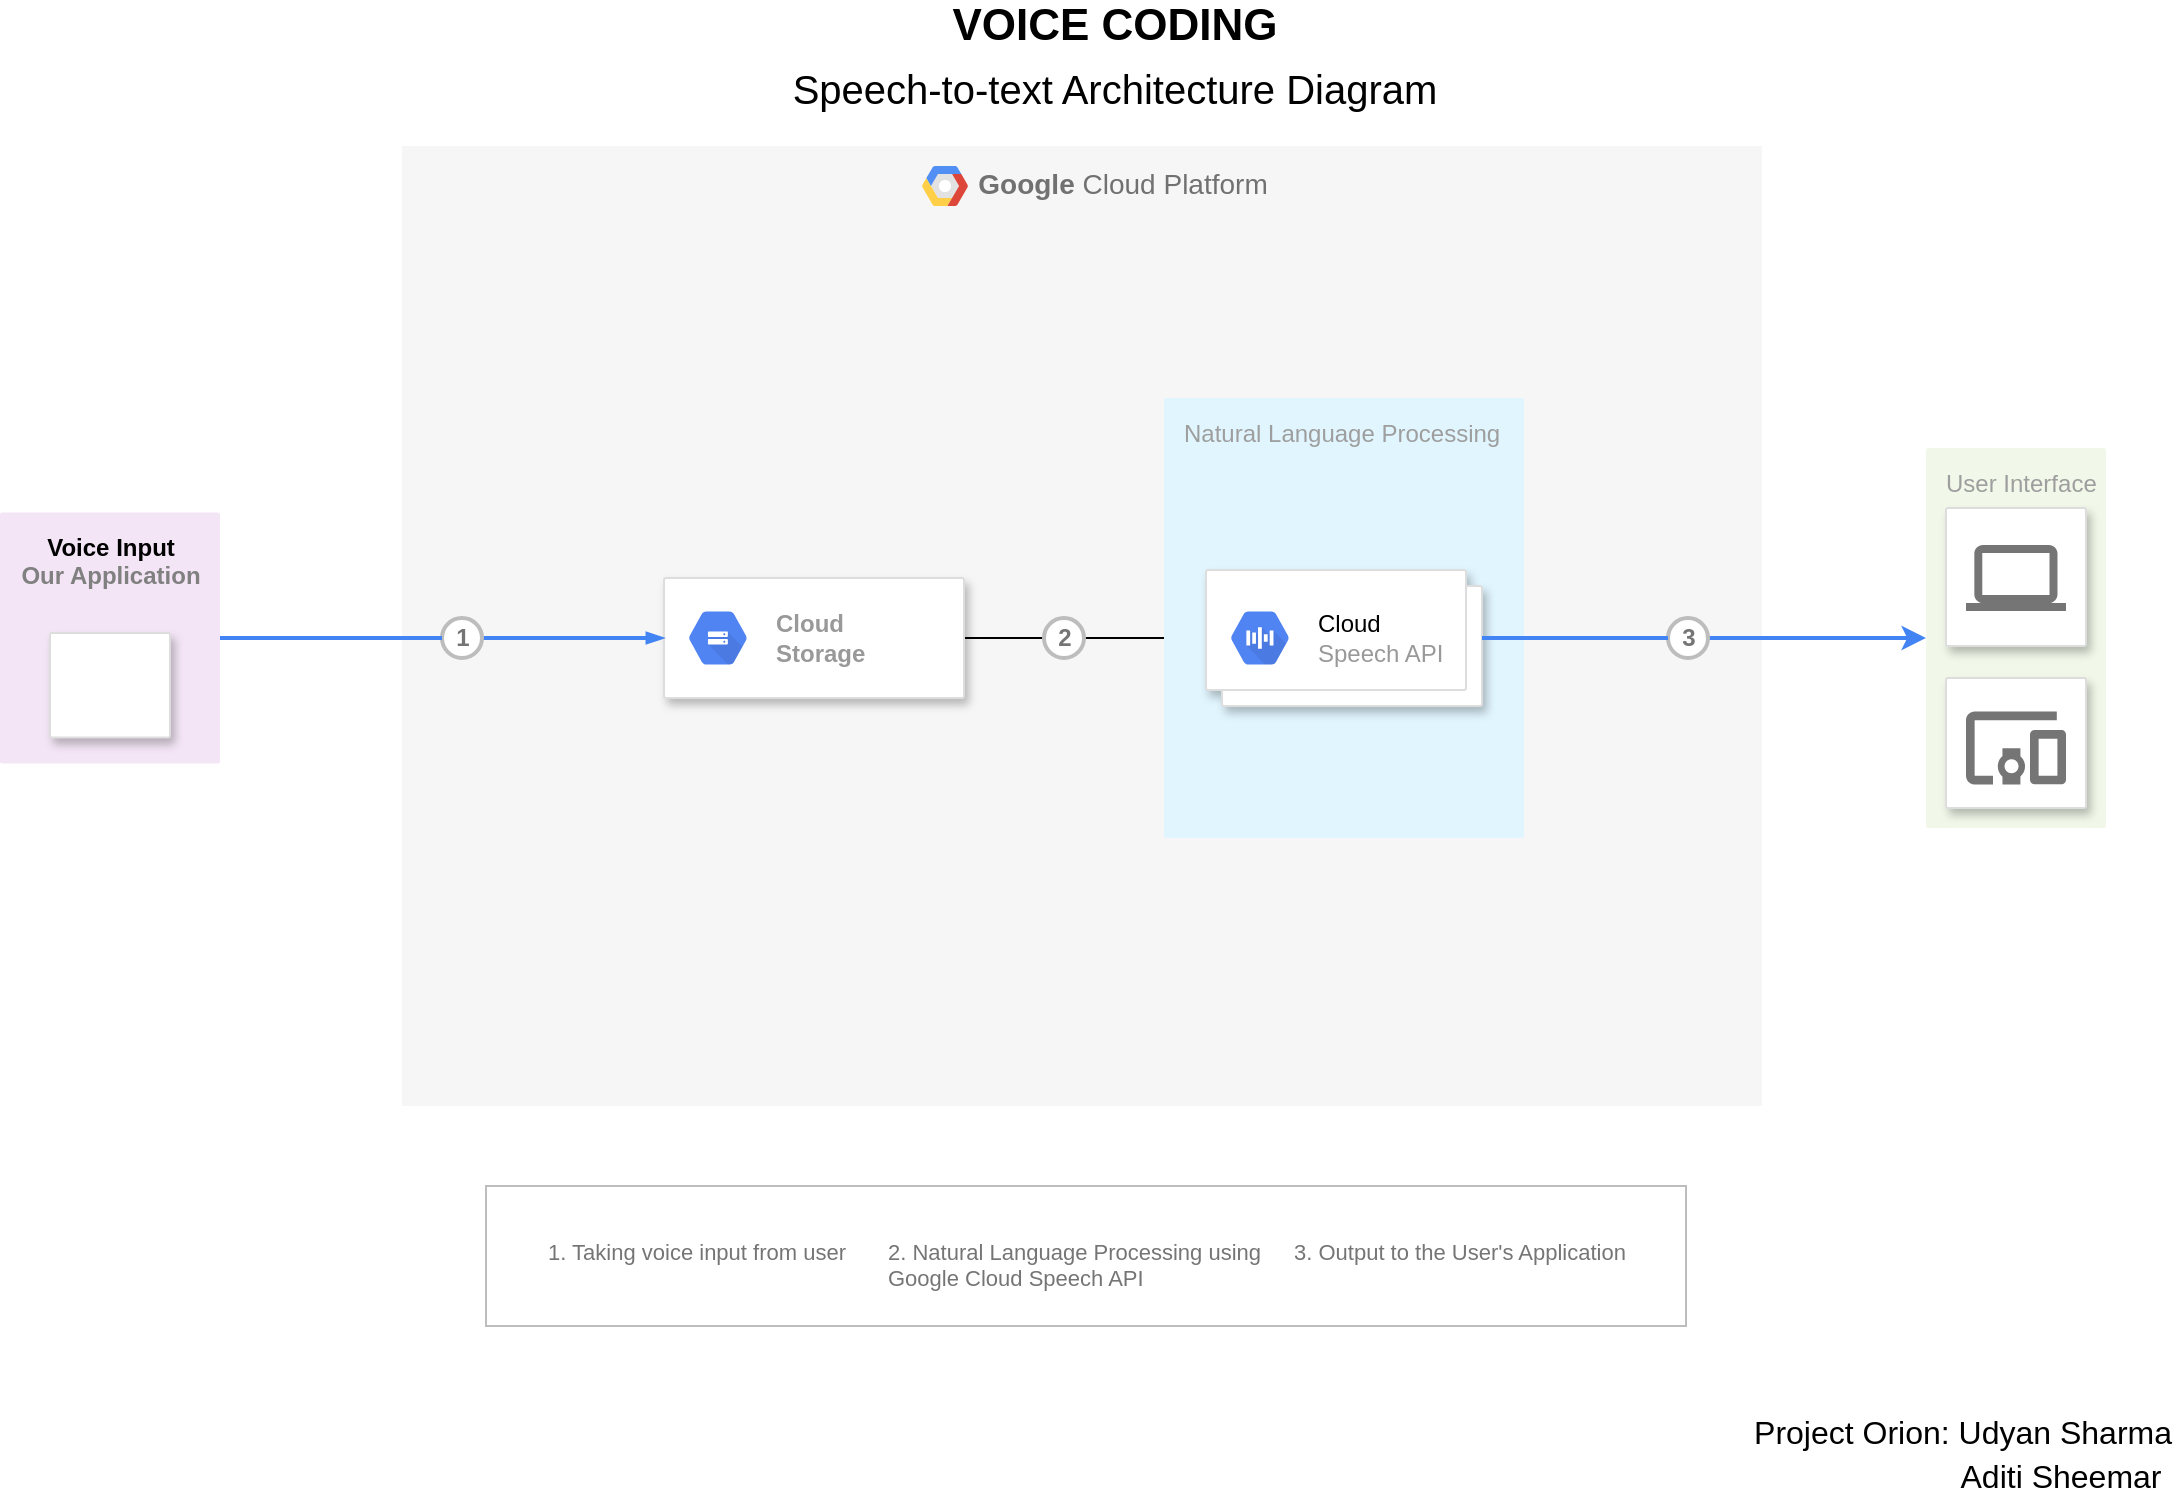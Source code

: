 <mxfile version="15.8.3" type="device"><diagram id="f106602c-feb2-e66a-4537-3a34d633f6aa" name="Page-1"><mxGraphModel dx="1727" dy="903" grid="1" gridSize="10" guides="1" tooltips="1" connect="1" arrows="1" fold="1" page="1" pageScale="1" pageWidth="1169" pageHeight="827" background="none" math="0" shadow="0"><root><mxCell id="0"/><mxCell id="1" parent="0"/><mxCell id="14" value="&lt;b&gt;Google &lt;/b&gt;Cloud Platform" style="fillColor=#F6F6F6;strokeColor=none;shadow=0;gradientColor=none;fontSize=14;align=center;spacing=10;fontColor=#717171;9E9E9E;verticalAlign=top;spacingTop=-4;fontStyle=0;spacingLeft=40;html=1;" parent="1" vertex="1"><mxGeometry x="262" y="137" width="680" height="480" as="geometry"/></mxCell><mxCell id="15" value="" style="shape=mxgraph.gcp2.google_cloud_platform;fillColor=#F6F6F6;strokeColor=none;shadow=0;gradientColor=none;" parent="14" vertex="1"><mxGeometry width="23" height="20" relative="1" as="geometry"><mxPoint x="260" y="10" as="offset"/></mxGeometry></mxCell><mxCell id="RK6u6zzzDUV-HPvlUZtr-799" style="edgeStyle=orthogonalEdgeStyle;rounded=0;orthogonalLoop=1;jettySize=auto;html=1;exitX=1;exitY=0.5;exitDx=0;exitDy=0;entryX=0;entryY=0.5;entryDx=0;entryDy=0;fontColor=#808080;" edge="1" parent="14" source="RK6u6zzzDUV-HPvlUZtr-789" target="RK6u6zzzDUV-HPvlUZtr-792"><mxGeometry relative="1" as="geometry"/></mxCell><mxCell id="RK6u6zzzDUV-HPvlUZtr-789" value="" style="strokeColor=#dddddd;shadow=1;strokeWidth=1;rounded=1;absoluteArcSize=1;arcSize=2;fontColor=#000000;align=center;" vertex="1" parent="14"><mxGeometry x="131" y="216" width="150" height="60" as="geometry"/></mxCell><mxCell id="RK6u6zzzDUV-HPvlUZtr-790" value="&lt;b&gt;Cloud&lt;br&gt;Storage&lt;/b&gt;" style="sketch=0;dashed=0;connectable=0;html=1;fillColor=#5184F3;strokeColor=none;shape=mxgraph.gcp2.hexIcon;prIcon=cloud_storage;part=1;labelPosition=right;verticalLabelPosition=middle;align=left;verticalAlign=middle;spacingLeft=5;fontColor=#999999;fontSize=12;" vertex="1" parent="RK6u6zzzDUV-HPvlUZtr-789"><mxGeometry y="0.5" width="44" height="39" relative="1" as="geometry"><mxPoint x="5" y="-19.5" as="offset"/></mxGeometry></mxCell><mxCell id="RK6u6zzzDUV-HPvlUZtr-800" value="" style="group" vertex="1" connectable="0" parent="14"><mxGeometry x="381" y="126" width="180" height="220" as="geometry"/></mxCell><mxCell id="753" value="Natural Language Processing" style="rounded=1;absoluteArcSize=1;arcSize=2;html=1;strokeColor=none;gradientColor=none;shadow=0;dashed=0;strokeColor=none;fontSize=12;fontColor=#9E9E9E;align=left;verticalAlign=top;spacing=10;spacingTop=-4;fillColor=#E1F5FE;" parent="RK6u6zzzDUV-HPvlUZtr-800" vertex="1"><mxGeometry width="180" height="220" as="geometry"/></mxCell><mxCell id="RK6u6zzzDUV-HPvlUZtr-792" value="" style="shape=mxgraph.gcp2.doubleRect;strokeColor=#dddddd;shadow=1;strokeWidth=1;fontColor=#000000;align=center;" vertex="1" parent="RK6u6zzzDUV-HPvlUZtr-800"><mxGeometry x="21" y="86" width="138" height="68" as="geometry"/></mxCell><mxCell id="RK6u6zzzDUV-HPvlUZtr-793" value="&lt;font color=&quot;#000000&quot;&gt;Cloud&lt;/font&gt;&lt;br&gt;Speech API" style="sketch=0;dashed=0;connectable=0;html=1;fillColor=#5184F3;strokeColor=none;shape=mxgraph.gcp2.hexIcon;prIcon=cloud_speech_api;part=1;labelPosition=right;verticalLabelPosition=middle;align=left;verticalAlign=middle;spacingLeft=5;fontColor=#999999;fontSize=12;" vertex="1" parent="RK6u6zzzDUV-HPvlUZtr-792"><mxGeometry y="0.5" width="44" height="39" relative="1" as="geometry"><mxPoint x="5" y="-19.5" as="offset"/></mxGeometry></mxCell><mxCell id="774" value="2" style="shape=ellipse;fillColor=#ffffff;strokeColor=#BDBDBD;strokeWidth=2;shadow=0;gradientColor=none;fontColor=#757575;align=center;html=1;fontStyle=1;spacingTop=-1;" parent="14" vertex="1"><mxGeometry x="321" y="236" width="20" height="20" as="geometry"/></mxCell><mxCell id="756" value="User Interface" style="rounded=1;absoluteArcSize=1;arcSize=2;html=1;strokeColor=none;gradientColor=none;shadow=0;dashed=0;strokeColor=none;fontSize=12;fontColor=#9E9E9E;align=left;verticalAlign=top;spacing=10;spacingTop=-4;fillColor=#F1F8E9;" parent="1" vertex="1"><mxGeometry x="1024" y="288" width="90" height="190" as="geometry"/></mxCell><mxCell id="757" style="edgeStyle=orthogonalEdgeStyle;rounded=0;html=1;labelBackgroundColor=none;startFill=1;startSize=4;endArrow=blockThin;endFill=1;endSize=4;jettySize=auto;orthogonalLoop=1;strokeColor=#4284F3;strokeWidth=2;fontSize=12;fontColor=#000000;align=center;dashed=0;startArrow=none;" parent="1" source="771" target="RK6u6zzzDUV-HPvlUZtr-789" edge="1"><mxGeometry relative="1" as="geometry"><mxPoint x="292" y="367.0" as="targetPoint"/><Array as="points"><mxPoint x="192" y="383"/><mxPoint x="192" y="383"/></Array></mxGeometry></mxCell><mxCell id="749" value="" style="strokeColor=#dddddd;fillColor=#ffffff;shadow=1;strokeWidth=1;rounded=1;absoluteArcSize=1;arcSize=2;labelPosition=center;verticalLabelPosition=middle;align=center;verticalAlign=bottom;spacingLeft=0;fontColor=#999999;fontSize=12;whiteSpace=wrap;spacingBottom=2;html=1;" parent="1" vertex="1"><mxGeometry x="1034" y="318" width="70" height="69" as="geometry"/></mxCell><mxCell id="750" value="" style="dashed=0;connectable=0;html=1;fillColor=#757575;strokeColor=none;shape=mxgraph.gcp2.laptop;part=1;" parent="749" vertex="1"><mxGeometry x="0.5" width="50" height="33" relative="1" as="geometry"><mxPoint x="-25" y="18.5" as="offset"/></mxGeometry></mxCell><mxCell id="751" value="" style="strokeColor=#dddddd;fillColor=#ffffff;shadow=1;strokeWidth=1;rounded=1;absoluteArcSize=1;arcSize=2;labelPosition=center;verticalLabelPosition=middle;align=center;verticalAlign=bottom;spacingLeft=0;fontColor=#999999;fontSize=12;whiteSpace=wrap;spacingBottom=2;html=1;" parent="1" vertex="1"><mxGeometry x="1034" y="403" width="70" height="65" as="geometry"/></mxCell><mxCell id="752" value="" style="dashed=0;connectable=0;html=1;fillColor=#757575;strokeColor=none;shape=mxgraph.gcp2.mobile_devices;part=1;" parent="751" vertex="1"><mxGeometry x="0.5" width="50" height="36.5" relative="1" as="geometry"><mxPoint x="-25" y="16.75" as="offset"/></mxGeometry></mxCell><mxCell id="779" value="" style="fillColor=#ffffff;strokeColor=#BDBDBD;strokeWidth=1;shadow=0;gradientColor=none;fontSize=10;fontColor=#9E9E9E;align=center;html=1;" parent="1" vertex="1"><mxGeometry x="304" y="657" width="600" height="70" as="geometry"/></mxCell><mxCell id="780" value="1. Taking voice input from user" style="strokeColor=none;fillColor=none;fontColor=#757575;align=left;html=1;fontStyle=0;spacingLeft=5;fontSize=11;verticalAlign=top;whiteSpace=wrap;spacingRight=5;" parent="779" vertex="1"><mxGeometry width="200" height="30" relative="1" as="geometry"><mxPoint x="24" y="20" as="offset"/></mxGeometry></mxCell><mxCell id="782" value="2. Natural Language Processing using Google Cloud Speech API" style="strokeColor=none;fillColor=none;fontColor=#757575;align=left;html=1;fontStyle=0;spacingLeft=5;fontSize=11;verticalAlign=top;whiteSpace=wrap;spacingRight=5;" parent="779" vertex="1"><mxGeometry width="200" height="30" relative="1" as="geometry"><mxPoint x="194" y="20" as="offset"/></mxGeometry></mxCell><mxCell id="784" value="3. Output to the User's Application" style="strokeColor=none;fillColor=none;fontColor=#757575;align=left;html=1;fontStyle=0;spacingLeft=5;fontSize=11;verticalAlign=top;whiteSpace=wrap;spacingRight=5;" parent="779" vertex="1"><mxGeometry width="200" height="30" relative="1" as="geometry"><mxPoint x="397" y="20" as="offset"/></mxGeometry></mxCell><mxCell id="RK6u6zzzDUV-HPvlUZtr-798" value="" style="group" vertex="1" connectable="0" parent="1"><mxGeometry x="62" y="325" width="110" height="125.5" as="geometry"/></mxCell><mxCell id="734" value="&lt;b&gt;&lt;font color=&quot;#000000&quot;&gt;Voice Input&lt;/font&gt;&lt;br&gt;&lt;font color=&quot;#808080&quot;&gt;Our Application&lt;/font&gt;&lt;br&gt;&lt;/b&gt;" style="rounded=1;absoluteArcSize=1;arcSize=2;html=1;strokeColor=none;gradientColor=none;shadow=0;dashed=0;strokeColor=none;fontSize=12;fontColor=#9E9E9E;align=center;verticalAlign=top;spacing=10;spacingTop=-4;fillColor=#F3E5F5;" parent="RK6u6zzzDUV-HPvlUZtr-798" vertex="1"><mxGeometry x="-1" y="-4.75" width="110" height="125.5" as="geometry"/></mxCell><mxCell id="732" value="" style="strokeColor=#dddddd;fillColor=#ffffff;shadow=1;strokeWidth=1;rounded=1;absoluteArcSize=1;arcSize=2;labelPosition=center;verticalLabelPosition=middle;align=center;verticalAlign=bottom;spacingLeft=0;fontColor=#999999;fontSize=12;whiteSpace=wrap;spacingBottom=2;html=1;" parent="RK6u6zzzDUV-HPvlUZtr-798" vertex="1"><mxGeometry x="24" y="55.5" width="60" height="52.25" as="geometry"/></mxCell><mxCell id="RK6u6zzzDUV-HPvlUZtr-787" value="" style="shape=image;html=1;verticalAlign=top;verticalLabelPosition=bottom;labelBackgroundColor=#ffffff;imageAspect=0;aspect=fixed;image=https://cdn4.iconfinder.com/data/icons/essential-app-1/16/mic-microphone-record-speak-128.png" vertex="1" parent="732"><mxGeometry x="16.51" y="13.03" width="26.97" height="26.97" as="geometry"/></mxCell><mxCell id="RK6u6zzzDUV-HPvlUZtr-801" style="edgeStyle=orthogonalEdgeStyle;rounded=0;orthogonalLoop=1;jettySize=auto;html=1;exitX=1;exitY=0.5;exitDx=0;exitDy=0;entryX=0;entryY=0.5;entryDx=0;entryDy=0;fontColor=#808080;startArrow=none;fillColor=#dae8fc;strokeColor=#4284F3;strokeWidth=2;" edge="1" parent="1" source="773" target="756"><mxGeometry relative="1" as="geometry"/></mxCell><mxCell id="773" value="3" style="shape=ellipse;fillColor=#ffffff;strokeColor=#BDBDBD;strokeWidth=2;shadow=0;gradientColor=none;fontColor=#757575;align=center;html=1;fontStyle=1;spacingTop=-1;" parent="1" vertex="1"><mxGeometry x="895" y="373" width="20" height="20" as="geometry"/></mxCell><mxCell id="RK6u6zzzDUV-HPvlUZtr-803" value="" style="edgeStyle=orthogonalEdgeStyle;rounded=0;orthogonalLoop=1;jettySize=auto;html=1;exitX=1;exitY=0.5;exitDx=0;exitDy=0;entryX=0;entryY=0.5;entryDx=0;entryDy=0;fontColor=#808080;endArrow=none;strokeColor=#4284F3;strokeWidth=2;" edge="1" parent="1" source="RK6u6zzzDUV-HPvlUZtr-792" target="773"><mxGeometry relative="1" as="geometry"><mxPoint x="811" y="383" as="sourcePoint"/><mxPoint x="1002" y="383" as="targetPoint"/></mxGeometry></mxCell><mxCell id="771" value="1" style="shape=ellipse;fillColor=#ffffff;strokeColor=#BDBDBD;strokeWidth=2;shadow=0;gradientColor=none;fontColor=#757575;align=center;html=1;fontStyle=1;spacingTop=-1;" parent="1" vertex="1"><mxGeometry x="282" y="373" width="20" height="20" as="geometry"/></mxCell><mxCell id="RK6u6zzzDUV-HPvlUZtr-804" value="" style="edgeStyle=orthogonalEdgeStyle;rounded=0;html=1;labelBackgroundColor=none;startFill=1;startSize=4;endArrow=none;endFill=1;endSize=4;jettySize=auto;orthogonalLoop=1;strokeColor=#4284F3;strokeWidth=2;fontSize=12;fontColor=#000000;align=center;dashed=0;" edge="1" parent="1" source="734" target="771"><mxGeometry relative="1" as="geometry"><mxPoint x="171" y="383.1" as="sourcePoint"/><mxPoint x="402" y="383.1" as="targetPoint"/><Array as="points"/></mxGeometry></mxCell><mxCell id="RK6u6zzzDUV-HPvlUZtr-805" value="&lt;b&gt;&lt;font color=&quot;#000000&quot; style=&quot;font-size: 22px&quot;&gt;VOICE CODING&lt;/font&gt;&lt;/b&gt;" style="text;html=1;align=center;verticalAlign=middle;resizable=0;points=[];autosize=1;strokeColor=none;fillColor=none;fontColor=#808080;" vertex="1" parent="1"><mxGeometry x="528" y="67" width="180" height="20" as="geometry"/></mxCell><mxCell id="RK6u6zzzDUV-HPvlUZtr-806" value="&lt;font style=&quot;font-size: 20px&quot;&gt;Speech-to-text Architecture Diagram&lt;/font&gt;" style="text;html=1;align=center;verticalAlign=middle;resizable=0;points=[];autosize=1;strokeColor=none;fillColor=none;fontSize=22;fontColor=#000000;" vertex="1" parent="1"><mxGeometry x="448" y="94" width="340" height="30" as="geometry"/></mxCell><mxCell id="RK6u6zzzDUV-HPvlUZtr-807" value="&lt;font style=&quot;font-size: 16px&quot;&gt;Project Orion: Udyan Sharma&lt;/font&gt;" style="text;html=1;align=center;verticalAlign=middle;resizable=0;points=[];autosize=1;strokeColor=none;fillColor=none;fontSize=20;fontColor=#000000;" vertex="1" parent="1"><mxGeometry x="932" y="763" width="220" height="30" as="geometry"/></mxCell><mxCell id="RK6u6zzzDUV-HPvlUZtr-808" value="&lt;font style=&quot;font-size: 16px&quot;&gt;Aditi Sheemar&lt;/font&gt;" style="text;html=1;align=center;verticalAlign=middle;resizable=0;points=[];autosize=1;strokeColor=none;fillColor=none;fontSize=20;fontColor=#000000;" vertex="1" parent="1"><mxGeometry x="1031" y="785" width="120" height="30" as="geometry"/></mxCell></root></mxGraphModel></diagram></mxfile>